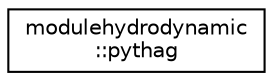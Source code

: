 digraph "Graphical Class Hierarchy"
{
 // LATEX_PDF_SIZE
  edge [fontname="Helvetica",fontsize="10",labelfontname="Helvetica",labelfontsize="10"];
  node [fontname="Helvetica",fontsize="10",shape=record];
  rankdir="LR";
  Node0 [label="modulehydrodynamic\l::pythag",height=0.2,width=0.4,color="black", fillcolor="white", style="filled",URL="$interfacemodulehydrodynamic_1_1pythag.html",tooltip=" "];
}
